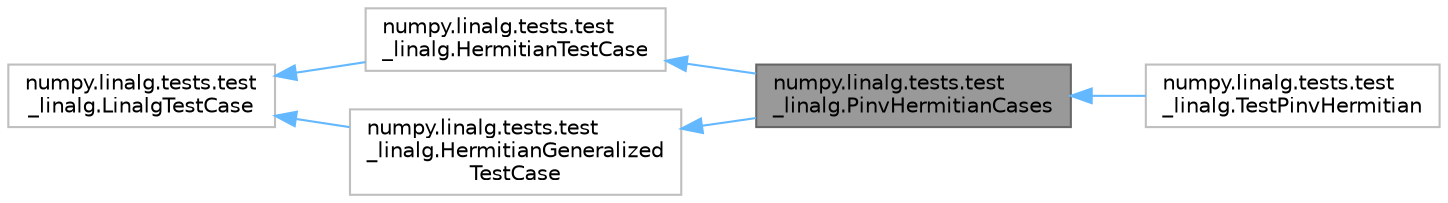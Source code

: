 digraph "numpy.linalg.tests.test_linalg.PinvHermitianCases"
{
 // LATEX_PDF_SIZE
  bgcolor="transparent";
  edge [fontname=Helvetica,fontsize=10,labelfontname=Helvetica,labelfontsize=10];
  node [fontname=Helvetica,fontsize=10,shape=box,height=0.2,width=0.4];
  rankdir="LR";
  Node1 [id="Node000001",label="numpy.linalg.tests.test\l_linalg.PinvHermitianCases",height=0.2,width=0.4,color="gray40", fillcolor="grey60", style="filled", fontcolor="black",tooltip=" "];
  Node2 -> Node1 [id="edge6_Node000001_Node000002",dir="back",color="steelblue1",style="solid",tooltip=" "];
  Node2 [id="Node000002",label="numpy.linalg.tests.test\l_linalg.HermitianTestCase",height=0.2,width=0.4,color="grey75", fillcolor="white", style="filled",URL="$d5/df0/classnumpy_1_1linalg_1_1tests_1_1test__linalg_1_1HermitianTestCase.html",tooltip=" "];
  Node3 -> Node2 [id="edge7_Node000002_Node000003",dir="back",color="steelblue1",style="solid",tooltip=" "];
  Node3 [id="Node000003",label="numpy.linalg.tests.test\l_linalg.LinalgTestCase",height=0.2,width=0.4,color="grey75", fillcolor="white", style="filled",URL="$df/d23/classnumpy_1_1linalg_1_1tests_1_1test__linalg_1_1LinalgTestCase.html",tooltip=" "];
  Node4 -> Node1 [id="edge8_Node000001_Node000004",dir="back",color="steelblue1",style="solid",tooltip=" "];
  Node4 [id="Node000004",label="numpy.linalg.tests.test\l_linalg.HermitianGeneralized\lTestCase",height=0.2,width=0.4,color="grey75", fillcolor="white", style="filled",URL="$d4/d9c/classnumpy_1_1linalg_1_1tests_1_1test__linalg_1_1HermitianGeneralizedTestCase.html",tooltip=" "];
  Node3 -> Node4 [id="edge9_Node000004_Node000003",dir="back",color="steelblue1",style="solid",tooltip=" "];
  Node1 -> Node5 [id="edge10_Node000001_Node000005",dir="back",color="steelblue1",style="solid",tooltip=" "];
  Node5 [id="Node000005",label="numpy.linalg.tests.test\l_linalg.TestPinvHermitian",height=0.2,width=0.4,color="grey75", fillcolor="white", style="filled",URL="$d7/d20/classnumpy_1_1linalg_1_1tests_1_1test__linalg_1_1TestPinvHermitian.html",tooltip=" "];
}
